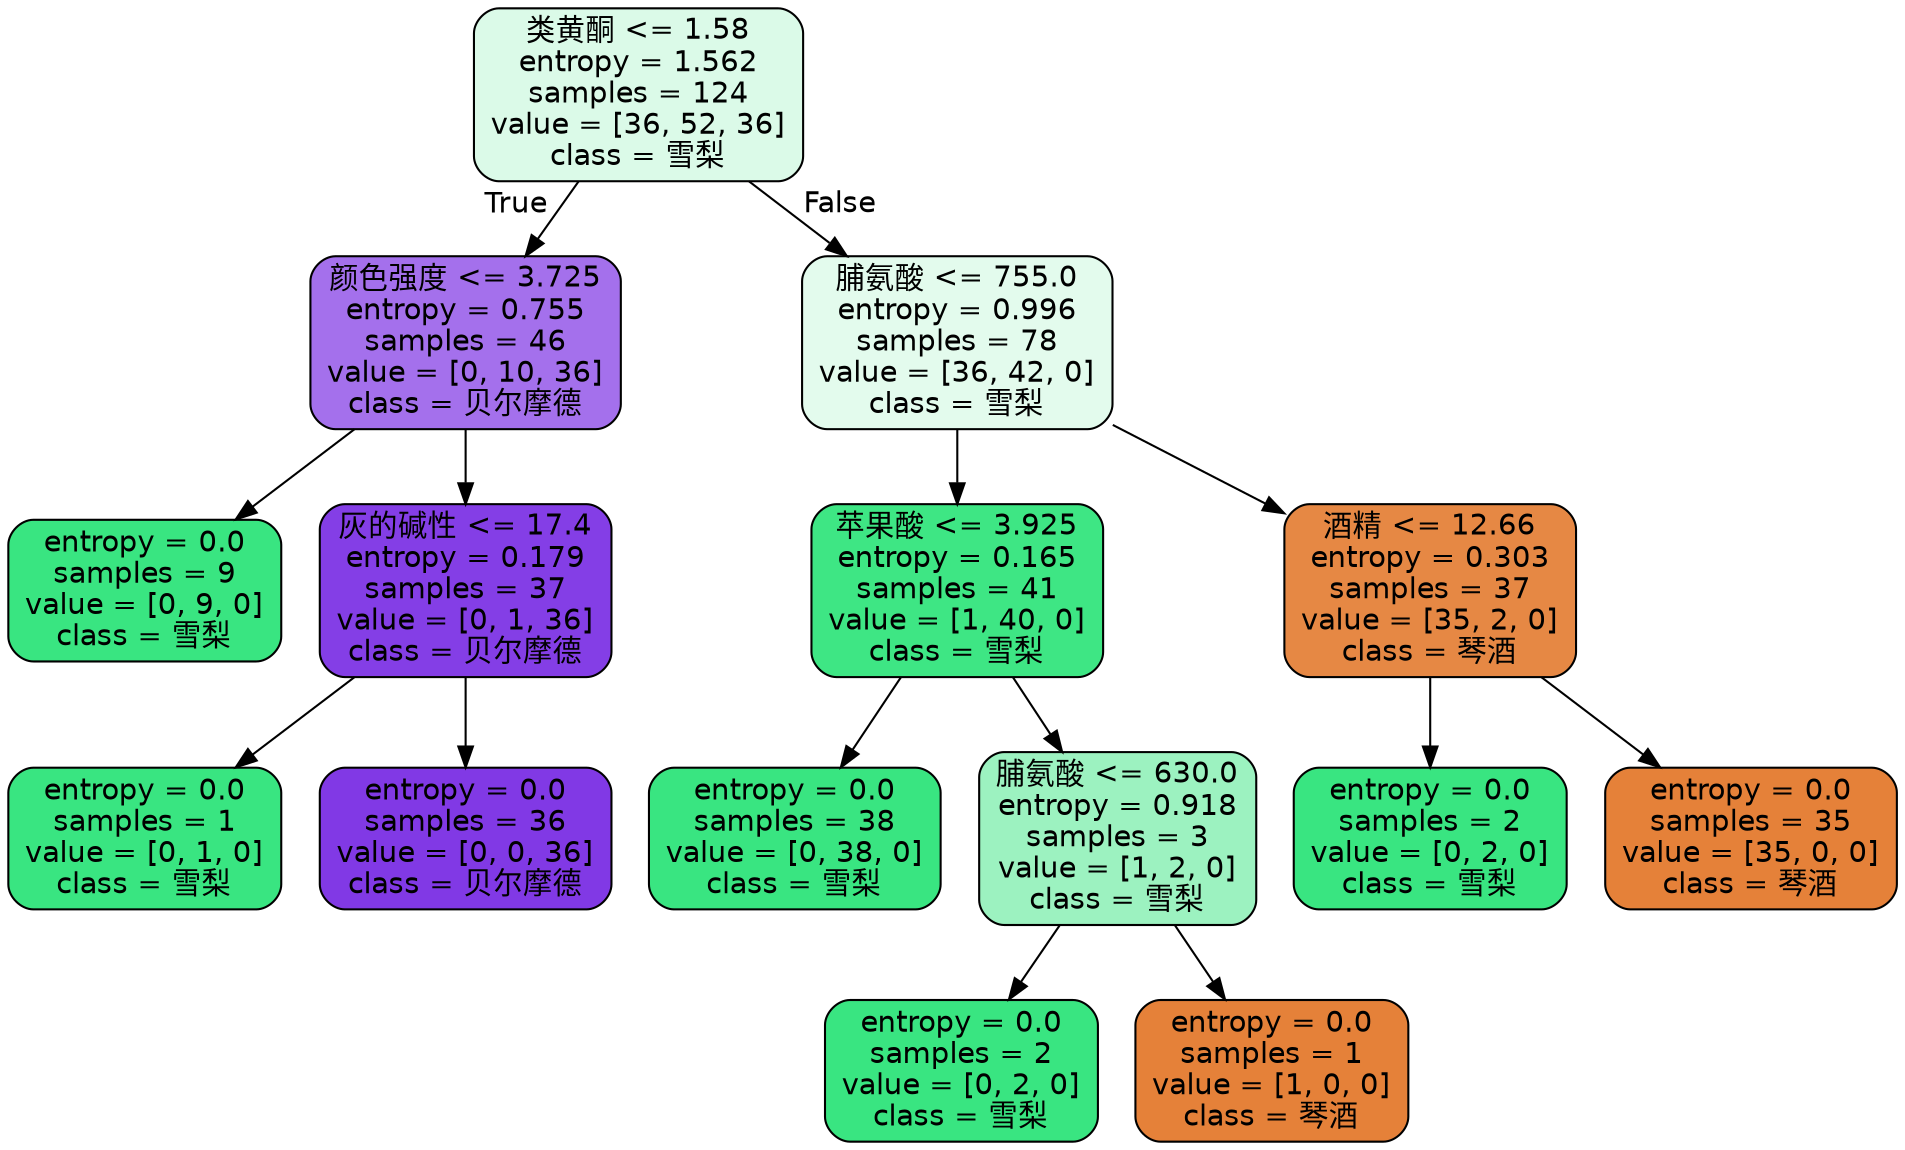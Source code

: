 digraph Tree {
node [shape=box, style="filled, rounded", color="black", fontname=helvetica] ;
edge [fontname=helvetica] ;
0 [label="类黄酮 <= 1.58\nentropy = 1.562\nsamples = 124\nvalue = [36, 52, 36]\nclass = 雪梨", fillcolor="#dbfae8"] ;
1 [label="颜色强度 <= 3.725\nentropy = 0.755\nsamples = 46\nvalue = [0, 10, 36]\nclass = 贝尔摩德", fillcolor="#a470ec"] ;
0 -> 1 [labeldistance=2.5, labelangle=45, headlabel="True"] ;
2 [label="entropy = 0.0\nsamples = 9\nvalue = [0, 9, 0]\nclass = 雪梨", fillcolor="#39e581"] ;
1 -> 2 ;
3 [label="灰的碱性 <= 17.4\nentropy = 0.179\nsamples = 37\nvalue = [0, 1, 36]\nclass = 贝尔摩德", fillcolor="#843ee6"] ;
1 -> 3 ;
4 [label="entropy = 0.0\nsamples = 1\nvalue = [0, 1, 0]\nclass = 雪梨", fillcolor="#39e581"] ;
3 -> 4 ;
5 [label="entropy = 0.0\nsamples = 36\nvalue = [0, 0, 36]\nclass = 贝尔摩德", fillcolor="#8139e5"] ;
3 -> 5 ;
6 [label="脯氨酸 <= 755.0\nentropy = 0.996\nsamples = 78\nvalue = [36, 42, 0]\nclass = 雪梨", fillcolor="#e3fbed"] ;
0 -> 6 [labeldistance=2.5, labelangle=-45, headlabel="False"] ;
7 [label="苹果酸 <= 3.925\nentropy = 0.165\nsamples = 41\nvalue = [1, 40, 0]\nclass = 雪梨", fillcolor="#3ee684"] ;
6 -> 7 ;
8 [label="entropy = 0.0\nsamples = 38\nvalue = [0, 38, 0]\nclass = 雪梨", fillcolor="#39e581"] ;
7 -> 8 ;
9 [label="脯氨酸 <= 630.0\nentropy = 0.918\nsamples = 3\nvalue = [1, 2, 0]\nclass = 雪梨", fillcolor="#9cf2c0"] ;
7 -> 9 ;
10 [label="entropy = 0.0\nsamples = 2\nvalue = [0, 2, 0]\nclass = 雪梨", fillcolor="#39e581"] ;
9 -> 10 ;
11 [label="entropy = 0.0\nsamples = 1\nvalue = [1, 0, 0]\nclass = 琴酒", fillcolor="#e58139"] ;
9 -> 11 ;
12 [label="酒精 <= 12.66\nentropy = 0.303\nsamples = 37\nvalue = [35, 2, 0]\nclass = 琴酒", fillcolor="#e68844"] ;
6 -> 12 ;
13 [label="entropy = 0.0\nsamples = 2\nvalue = [0, 2, 0]\nclass = 雪梨", fillcolor="#39e581"] ;
12 -> 13 ;
14 [label="entropy = 0.0\nsamples = 35\nvalue = [35, 0, 0]\nclass = 琴酒", fillcolor="#e58139"] ;
12 -> 14 ;
}